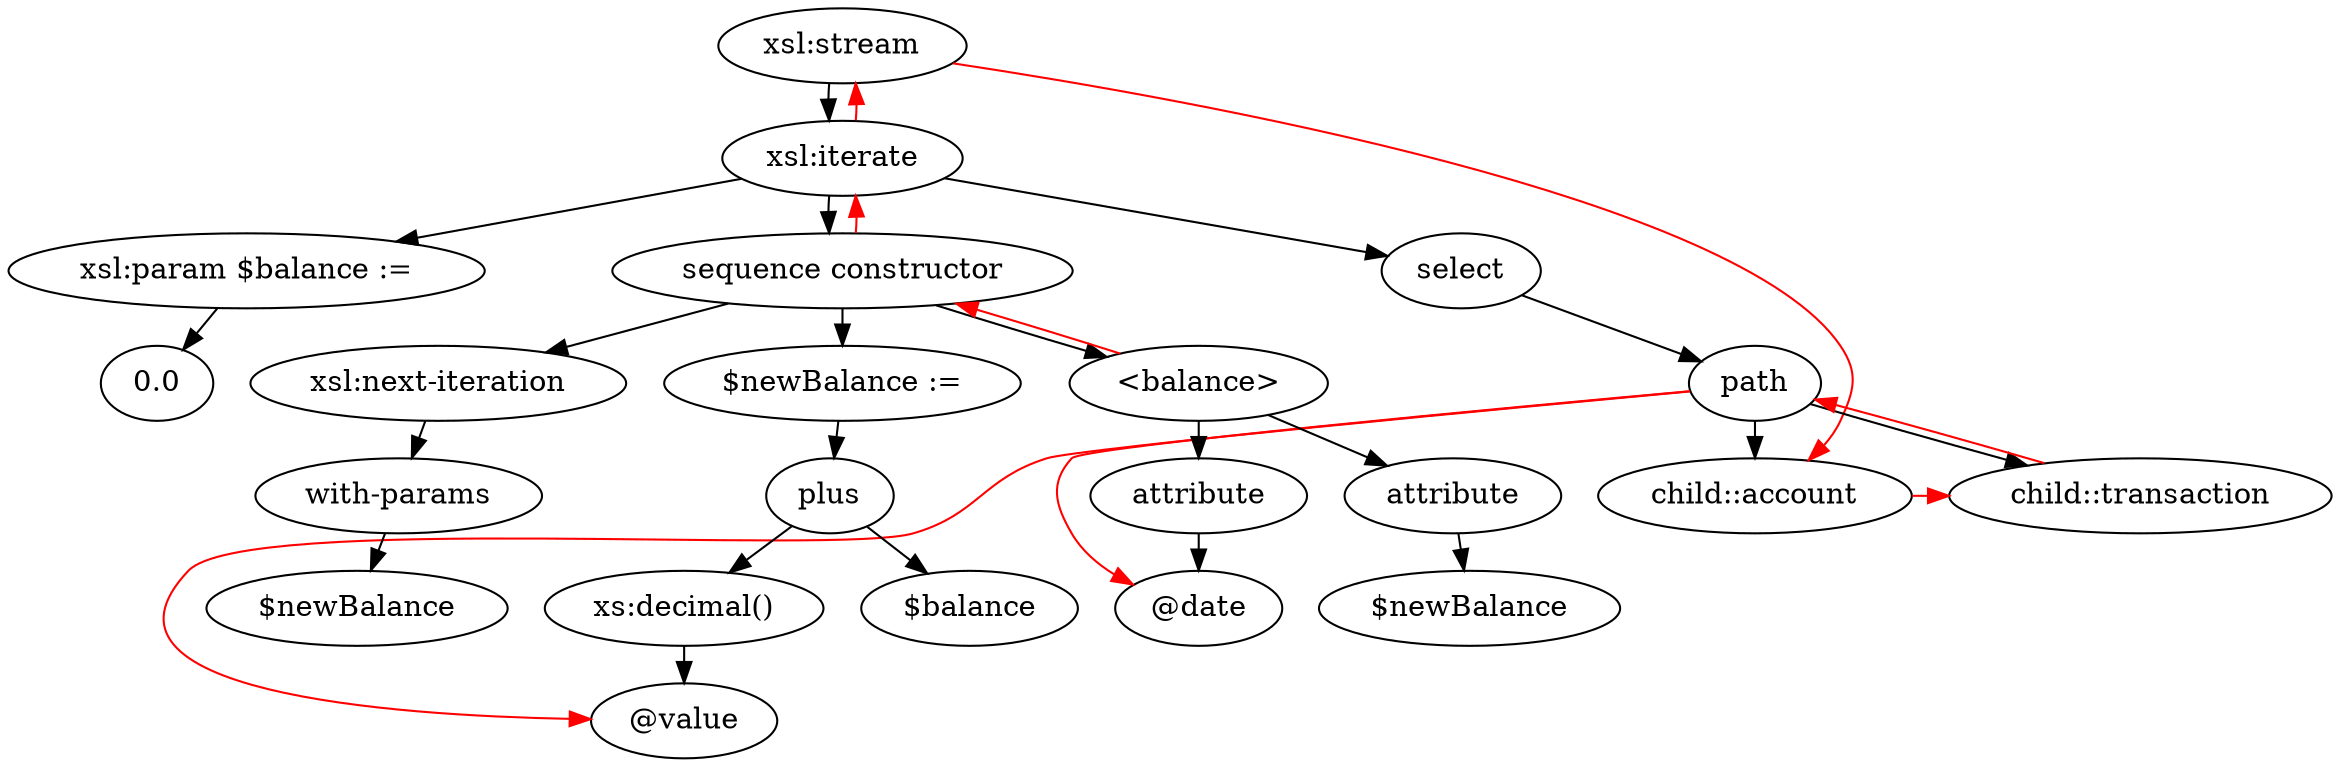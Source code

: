 digraph g {compound="true";bgcolor="";fontcolor="";fontname="";fontsize="";label="";margin="";nodesep="";rankdir="";ranksep="";ratio="";size="";node[label="xsl:stream", color="",fillcolor="",fixedsize="",fontcolor="",fontname="",fontsize="",height="",shape="",style="",URL="",width="",] {stream};node[label="xsl:iterate", color="",fillcolor="",fixedsize="",fontcolor="",fontname="",fontsize="",height="",shape="",style="",URL="",width="",] {XI};node[label="select", color="",fillcolor="",fixedsize="",fontcolor="",fontname="",fontsize="",height="",shape="",style="",URL="",width="",] {d7e33035};node[label="path", color="",fillcolor="",fixedsize="",fontcolor="",fontname="",fontsize="",height="",shape="",style="",URL="",width="",] {p1};node[label="child::account", color="",fillcolor="",fixedsize="",fontcolor="",fontname="",fontsize="",height="",shape="",style="",URL="",width="",] {ca};node[label="child::transaction", color="",fillcolor="",fixedsize="",fontcolor="",fontname="",fontsize="",height="",shape="",style="",URL="",width="",] {ct};edge[arrowhead="",arrowsize="",arrowtail="",constraint="",color="",decorate="",dir="",fontcolor="",fontname="",fontsize="",headlabel="",headport="",label="",labeldistance="",labelfloat="",labelfontcolor="",labelfontname="",labelfontsize="",minlen="",samehead="",sametail="",style="",taillabel="",tailport="",URL="",lhead="",ltail=""] p1 -> ca;edge[arrowhead="",arrowsize="",arrowtail="",constraint="",color="",decorate="",dir="",fontcolor="",fontname="",fontsize="",headlabel="",headport="",label="",labeldistance="",labelfloat="",labelfontcolor="",labelfontname="",labelfontsize="",minlen="",samehead="",sametail="",style="",taillabel="",tailport="",URL="",lhead="",ltail=""] p1 -> ct;edge[arrowhead="",arrowsize="",arrowtail="",constraint="",color="",decorate="",dir="",fontcolor="",fontname="",fontsize="",headlabel="",headport="",label="",labeldistance="",labelfloat="",labelfontcolor="",labelfontname="",labelfontsize="",minlen="",samehead="",sametail="",style="",taillabel="",tailport="",URL="",lhead="",ltail=""] d7e33035 -> p1;node[label="xsl:param $balance :=", color="",fillcolor="",fixedsize="",fontcolor="",fontname="",fontsize="",height="",shape="",style="",URL="",width="",] {d7e33039};node[label="0.0", color="",fillcolor="",fixedsize="",fontcolor="",fontname="",fontsize="",height="",shape="",style="",URL="",width="",] {d7e33040};edge[arrowhead="",arrowsize="",arrowtail="",constraint="",color="",decorate="",dir="",fontcolor="",fontname="",fontsize="",headlabel="",headport="",label="",labeldistance="",labelfloat="",labelfontcolor="",labelfontname="",labelfontsize="",minlen="",samehead="",sametail="",style="",taillabel="",tailport="",URL="",lhead="",ltail=""] d7e33039 -> d7e33040;node[label="sequence constructor", color="",fillcolor="",fixedsize="",fontcolor="",fontname="",fontsize="",height="",shape="",style="",URL="",width="",] {SC};node[label="$newBalance :=", color="",fillcolor="",fixedsize="",fontcolor="",fontname="",fontsize="",height="",shape="",style="",URL="",width="",] {d7e33042};node[label="plus", color="",fillcolor="",fixedsize="",fontcolor="",fontname="",fontsize="",height="",shape="",style="",URL="",width="",] {d7e33043};node[label="$balance", color="",fillcolor="",fixedsize="",fontcolor="",fontname="",fontsize="",height="",shape="",style="",URL="",width="",] {d7e33044};node[label="xs:decimal()", color="",fillcolor="",fixedsize="",fontcolor="",fontname="",fontsize="",height="",shape="",style="",URL="",width="",] {d7e33045};node[label="@value", color="",fillcolor="",fixedsize="",fontcolor="",fontname="",fontsize="",height="",shape="",style="",URL="",width="",] {av};edge[arrowhead="",arrowsize="",arrowtail="",constraint="",color="",decorate="",dir="",fontcolor="",fontname="",fontsize="",headlabel="",headport="",label="",labeldistance="",labelfloat="",labelfontcolor="",labelfontname="",labelfontsize="",minlen="",samehead="",sametail="",style="",taillabel="",tailport="",URL="",lhead="",ltail=""] d7e33045 -> av;edge[arrowhead="",arrowsize="",arrowtail="",constraint="",color="",decorate="",dir="",fontcolor="",fontname="",fontsize="",headlabel="",headport="",label="",labeldistance="",labelfloat="",labelfontcolor="",labelfontname="",labelfontsize="",minlen="",samehead="",sametail="",style="",taillabel="",tailport="",URL="",lhead="",ltail=""] d7e33043 -> d7e33044;edge[arrowhead="",arrowsize="",arrowtail="",constraint="",color="",decorate="",dir="",fontcolor="",fontname="",fontsize="",headlabel="",headport="",label="",labeldistance="",labelfloat="",labelfontcolor="",labelfontname="",labelfontsize="",minlen="",samehead="",sametail="",style="",taillabel="",tailport="",URL="",lhead="",ltail=""] d7e33043 -> d7e33045;edge[arrowhead="",arrowsize="",arrowtail="",constraint="",color="",decorate="",dir="",fontcolor="",fontname="",fontsize="",headlabel="",headport="",label="",labeldistance="",labelfloat="",labelfontcolor="",labelfontname="",labelfontsize="",minlen="",samehead="",sametail="",style="",taillabel="",tailport="",URL="",lhead="",ltail=""] d7e33042 -> d7e33043;node[label="<balance>", color="",fillcolor="",fixedsize="",fontcolor="",fontname="",fontsize="",height="",shape="",style="",URL="",width="",] {B};node[label="attribute", color="",fillcolor="",fixedsize="",fontcolor="",fontname="",fontsize="",height="",shape="",style="",URL="",width="",] {d7e33048};node[label="@date", color="",fillcolor="",fixedsize="",fontcolor="",fontname="",fontsize="",height="",shape="",style="",URL="",width="",] {ad};edge[arrowhead="",arrowsize="",arrowtail="",constraint="",color="",decorate="",dir="",fontcolor="",fontname="",fontsize="",headlabel="",headport="",label="",labeldistance="",labelfloat="",labelfontcolor="",labelfontname="",labelfontsize="",minlen="",samehead="",sametail="",style="",taillabel="",tailport="",URL="",lhead="",ltail=""] d7e33048 -> ad;node[label="attribute", color="",fillcolor="",fixedsize="",fontcolor="",fontname="",fontsize="",height="",shape="",style="",URL="",width="",] {d7e33050};node[label="$newBalance", color="",fillcolor="",fixedsize="",fontcolor="",fontname="",fontsize="",height="",shape="",style="",URL="",width="",] {d7e33051};edge[arrowhead="",arrowsize="",arrowtail="",constraint="",color="",decorate="",dir="",fontcolor="",fontname="",fontsize="",headlabel="",headport="",label="",labeldistance="",labelfloat="",labelfontcolor="",labelfontname="",labelfontsize="",minlen="",samehead="",sametail="",style="",taillabel="",tailport="",URL="",lhead="",ltail=""] d7e33050 -> d7e33051;edge[arrowhead="",arrowsize="",arrowtail="",constraint="",color="",decorate="",dir="",fontcolor="",fontname="",fontsize="",headlabel="",headport="",label="",labeldistance="",labelfloat="",labelfontcolor="",labelfontname="",labelfontsize="",minlen="",samehead="",sametail="",style="",taillabel="",tailport="",URL="",lhead="",ltail=""] B -> d7e33048;edge[arrowhead="",arrowsize="",arrowtail="",constraint="",color="",decorate="",dir="",fontcolor="",fontname="",fontsize="",headlabel="",headport="",label="",labeldistance="",labelfloat="",labelfontcolor="",labelfontname="",labelfontsize="",minlen="",samehead="",sametail="",style="",taillabel="",tailport="",URL="",lhead="",ltail=""] B -> d7e33050;node[label="xsl:next-iteration", color="",fillcolor="",fixedsize="",fontcolor="",fontname="",fontsize="",height="",shape="",style="",URL="",width="",] {d7e33052};node[label="with-params", color="",fillcolor="",fixedsize="",fontcolor="",fontname="",fontsize="",height="",shape="",style="",URL="",width="",] {d7e33053};node[label="$newBalance", color="",fillcolor="",fixedsize="",fontcolor="",fontname="",fontsize="",height="",shape="",style="",URL="",width="",] {d7e33054};edge[arrowhead="",arrowsize="",arrowtail="",constraint="",color="",decorate="",dir="",fontcolor="",fontname="",fontsize="",headlabel="",headport="",label="",labeldistance="",labelfloat="",labelfontcolor="",labelfontname="",labelfontsize="",minlen="",samehead="",sametail="",style="",taillabel="",tailport="",URL="",lhead="",ltail=""] d7e33053 -> d7e33054;edge[arrowhead="",arrowsize="",arrowtail="",constraint="",color="",decorate="",dir="",fontcolor="",fontname="",fontsize="",headlabel="",headport="",label="",labeldistance="",labelfloat="",labelfontcolor="",labelfontname="",labelfontsize="",minlen="",samehead="",sametail="",style="",taillabel="",tailport="",URL="",lhead="",ltail=""] d7e33052 -> d7e33053;edge[arrowhead="",arrowsize="",arrowtail="",constraint="",color="",decorate="",dir="",fontcolor="",fontname="",fontsize="",headlabel="",headport="",label="",labeldistance="",labelfloat="",labelfontcolor="",labelfontname="",labelfontsize="",minlen="",samehead="",sametail="",style="",taillabel="",tailport="",URL="",lhead="",ltail=""] SC -> d7e33042;edge[arrowhead="",arrowsize="",arrowtail="",constraint="",color="",decorate="",dir="",fontcolor="",fontname="",fontsize="",headlabel="",headport="",label="",labeldistance="",labelfloat="",labelfontcolor="",labelfontname="",labelfontsize="",minlen="",samehead="",sametail="",style="",taillabel="",tailport="",URL="",lhead="",ltail=""] SC -> B;edge[arrowhead="",arrowsize="",arrowtail="",constraint="",color="",decorate="",dir="",fontcolor="",fontname="",fontsize="",headlabel="",headport="",label="",labeldistance="",labelfloat="",labelfontcolor="",labelfontname="",labelfontsize="",minlen="",samehead="",sametail="",style="",taillabel="",tailport="",URL="",lhead="",ltail=""] SC -> d7e33052;edge[arrowhead="",arrowsize="",arrowtail="",constraint="",color="",decorate="",dir="",fontcolor="",fontname="",fontsize="",headlabel="",headport="",label="",labeldistance="",labelfloat="",labelfontcolor="",labelfontname="",labelfontsize="",minlen="",samehead="",sametail="",style="",taillabel="",tailport="",URL="",lhead="",ltail=""] XI -> d7e33035;edge[arrowhead="",arrowsize="",arrowtail="",constraint="",color="",decorate="",dir="",fontcolor="",fontname="",fontsize="",headlabel="",headport="",label="",labeldistance="",labelfloat="",labelfontcolor="",labelfontname="",labelfontsize="",minlen="",samehead="",sametail="",style="",taillabel="",tailport="",URL="",lhead="",ltail=""] XI -> d7e33039;edge[arrowhead="",arrowsize="",arrowtail="",constraint="",color="",decorate="",dir="",fontcolor="",fontname="",fontsize="",headlabel="",headport="",label="",labeldistance="",labelfloat="",labelfontcolor="",labelfontname="",labelfontsize="",minlen="",samehead="",sametail="",style="",taillabel="",tailport="",URL="",lhead="",ltail=""] XI -> SC;edge[arrowhead="",arrowsize="",arrowtail="",constraint="",color="",decorate="",dir="",fontcolor="",fontname="",fontsize="",headlabel="",headport="",label="",labeldistance="",labelfloat="",labelfontcolor="",labelfontname="",labelfontsize="",minlen="",samehead="",sametail="",style="",taillabel="",tailport="",URL="",lhead="",ltail=""] stream -> XI;edge[arrowhead="",arrowsize="",arrowtail="",constraint="false",color="red",decorate="",dir="",fontcolor="",fontname="",fontsize="",headlabel="",headport="",label="",labeldistance="",labelfloat="",labelfontcolor="",labelfontname="",labelfontsize="",minlen="",samehead="",sametail="",style="",taillabel="",tailport="",URL="",lhead="",ltail=""] stream -> ca;edge[arrowhead="",arrowsize="",arrowtail="",constraint="false",color="red",decorate="",dir="",fontcolor="",fontname="",fontsize="",headlabel="",headport="",label="",labeldistance="",labelfloat="",labelfontcolor="",labelfontname="",labelfontsize="",minlen="",samehead="",sametail="",style="",taillabel="",tailport="",URL="",lhead="",ltail=""] ca -> ct;edge[arrowhead="",arrowsize="",arrowtail="",constraint="false",color="red",decorate="",dir="",fontcolor="",fontname="",fontsize="",headlabel="",headport="",label="",labeldistance="",labelfloat="",labelfontcolor="",labelfontname="",labelfontsize="",minlen="",samehead="",sametail="",style="",taillabel="",tailport="",URL="",lhead="",ltail=""] ct -> p1;edge[arrowhead="",arrowsize="",arrowtail="",constraint="false",color="red",decorate="",dir="",fontcolor="",fontname="",fontsize="",headlabel="",headport="",label="",labeldistance="",labelfloat="",labelfontcolor="",labelfontname="",labelfontsize="",minlen="",samehead="",sametail="",style="",taillabel="",tailport="",URL="",lhead="",ltail=""] p1 -> ad;edge[arrowhead="",arrowsize="",arrowtail="",constraint="false",color="red",decorate="",dir="",fontcolor="",fontname="",fontsize="",headlabel="",headport="",label="",labeldistance="",labelfloat="",labelfontcolor="",labelfontname="",labelfontsize="",minlen="",samehead="",sametail="",style="",taillabel="",tailport="",URL="",lhead="",ltail=""] p1 -> av;edge[arrowhead="",arrowsize="",arrowtail="",constraint="false",color="red",decorate="",dir="",fontcolor="",fontname="",fontsize="",headlabel="",headport="",label="",labeldistance="",labelfloat="",labelfontcolor="",labelfontname="",labelfontsize="",minlen="",samehead="",sametail="",style="",taillabel="",tailport="",URL="",lhead="",ltail=""] B -> SC;edge[arrowhead="",arrowsize="",arrowtail="",constraint="false",color="red",decorate="",dir="",fontcolor="",fontname="",fontsize="",headlabel="",headport="",label="",labeldistance="",labelfloat="",labelfontcolor="",labelfontname="",labelfontsize="",minlen="",samehead="",sametail="",style="",taillabel="",tailport="",URL="",lhead="",ltail=""] SC -> XI;edge[arrowhead="",arrowsize="",arrowtail="",constraint="false",color="red",decorate="",dir="",fontcolor="",fontname="",fontsize="",headlabel="",headport="",label="",labeldistance="",labelfloat="",labelfontcolor="",labelfontname="",labelfontsize="",minlen="",samehead="",sametail="",style="",taillabel="",tailport="",URL="",lhead="",ltail=""] XI -> stream;}
 
